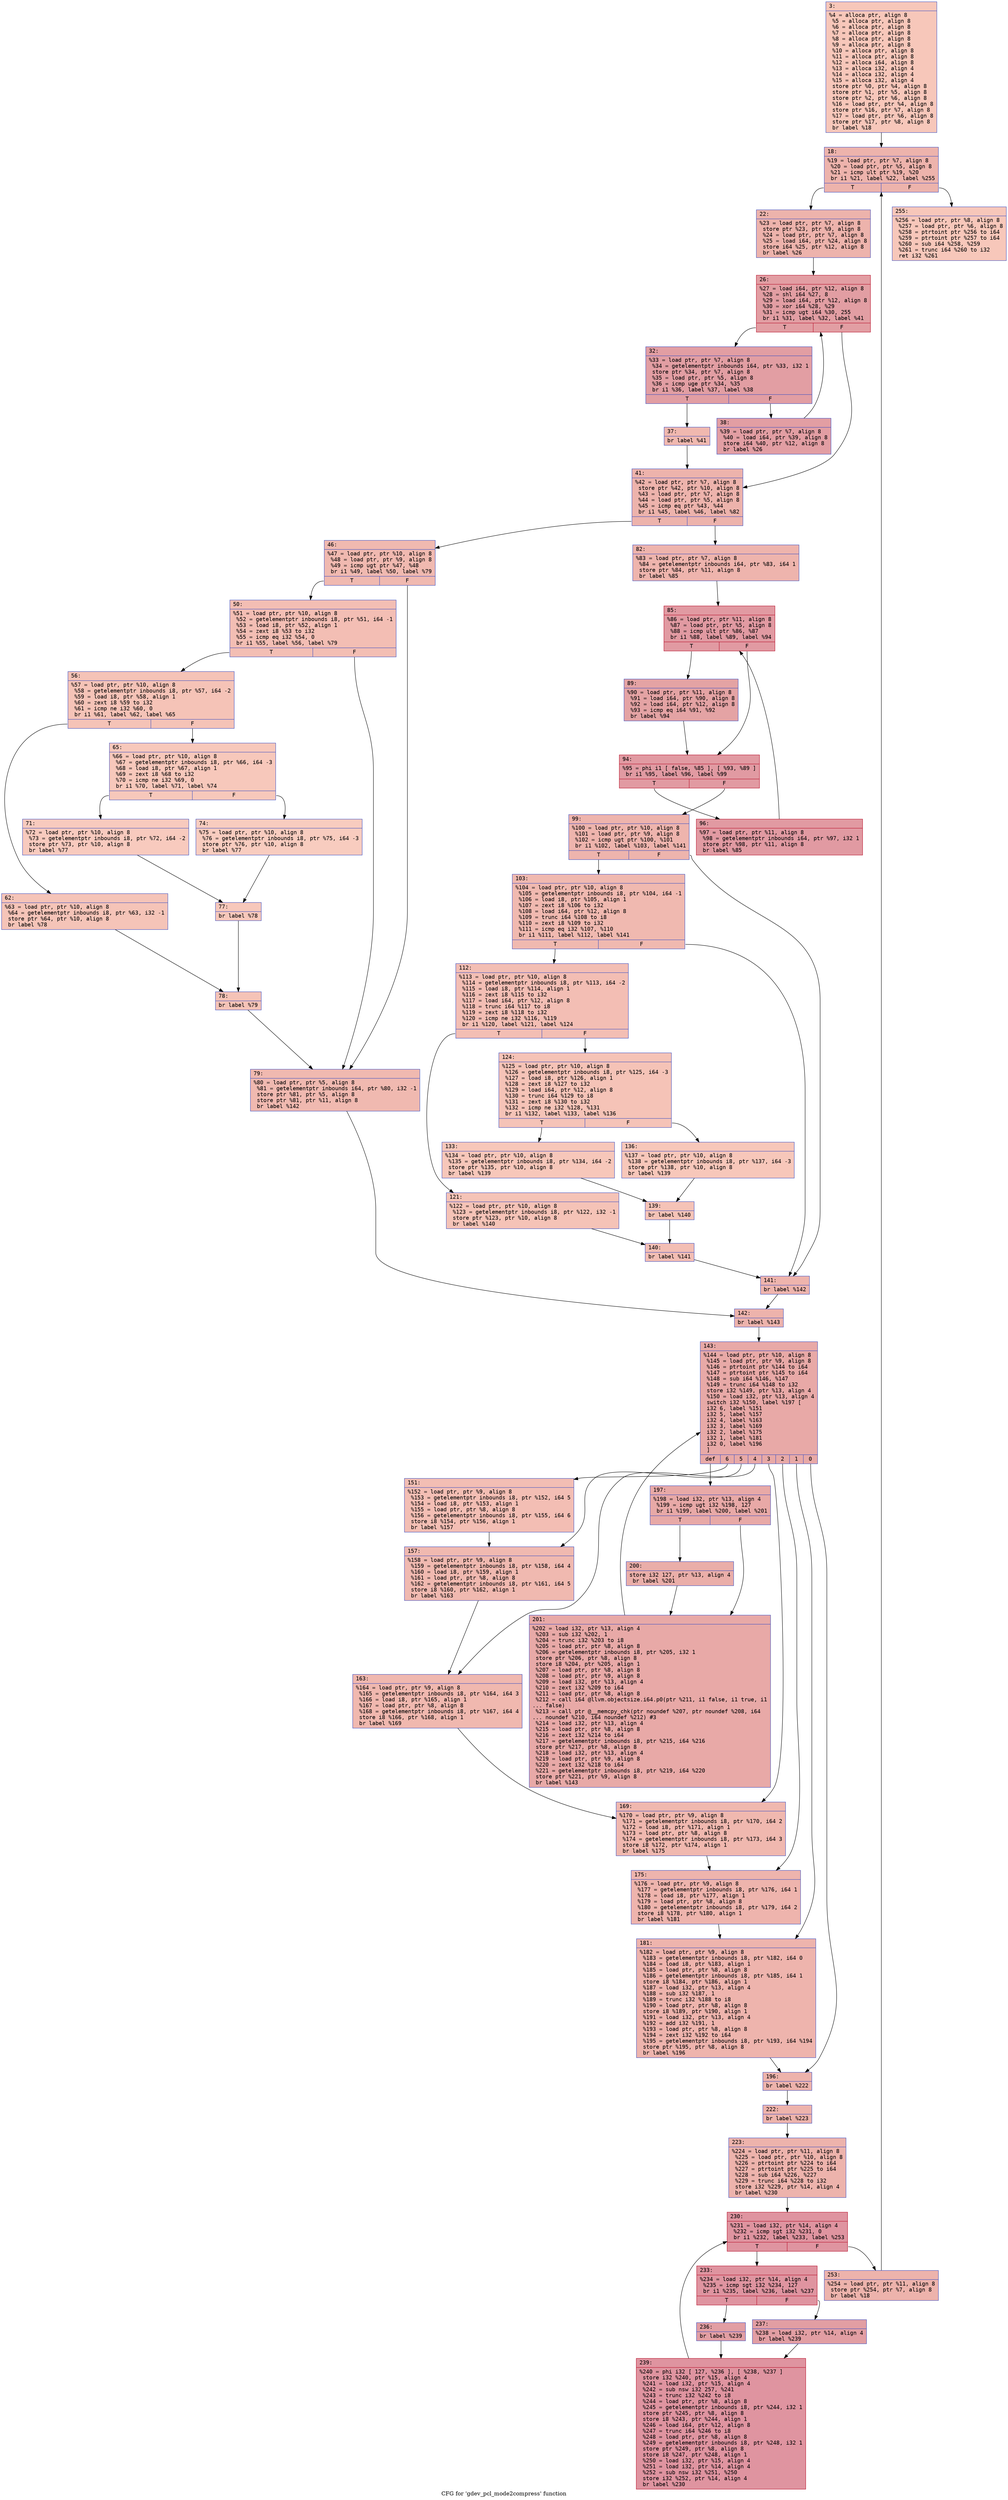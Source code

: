 digraph "CFG for 'gdev_pcl_mode2compress' function" {
	label="CFG for 'gdev_pcl_mode2compress' function";

	Node0x60000065e300 [shape=record,color="#3d50c3ff", style=filled, fillcolor="#ec7f6370" fontname="Courier",label="{3:\l|  %4 = alloca ptr, align 8\l  %5 = alloca ptr, align 8\l  %6 = alloca ptr, align 8\l  %7 = alloca ptr, align 8\l  %8 = alloca ptr, align 8\l  %9 = alloca ptr, align 8\l  %10 = alloca ptr, align 8\l  %11 = alloca ptr, align 8\l  %12 = alloca i64, align 8\l  %13 = alloca i32, align 4\l  %14 = alloca i32, align 4\l  %15 = alloca i32, align 4\l  store ptr %0, ptr %4, align 8\l  store ptr %1, ptr %5, align 8\l  store ptr %2, ptr %6, align 8\l  %16 = load ptr, ptr %4, align 8\l  store ptr %16, ptr %7, align 8\l  %17 = load ptr, ptr %6, align 8\l  store ptr %17, ptr %8, align 8\l  br label %18\l}"];
	Node0x60000065e300 -> Node0x60000065e350[tooltip="3 -> 18\nProbability 100.00%" ];
	Node0x60000065e350 [shape=record,color="#3d50c3ff", style=filled, fillcolor="#d6524470" fontname="Courier",label="{18:\l|  %19 = load ptr, ptr %7, align 8\l  %20 = load ptr, ptr %5, align 8\l  %21 = icmp ult ptr %19, %20\l  br i1 %21, label %22, label %255\l|{<s0>T|<s1>F}}"];
	Node0x60000065e350:s0 -> Node0x60000065e3a0[tooltip="18 -> 22\nProbability 96.88%" ];
	Node0x60000065e350:s1 -> Node0x60000065f390[tooltip="18 -> 255\nProbability 3.12%" ];
	Node0x60000065e3a0 [shape=record,color="#3d50c3ff", style=filled, fillcolor="#d6524470" fontname="Courier",label="{22:\l|  %23 = load ptr, ptr %7, align 8\l  store ptr %23, ptr %9, align 8\l  %24 = load ptr, ptr %7, align 8\l  %25 = load i64, ptr %24, align 8\l  store i64 %25, ptr %12, align 8\l  br label %26\l}"];
	Node0x60000065e3a0 -> Node0x60000065e3f0[tooltip="22 -> 26\nProbability 100.00%" ];
	Node0x60000065e3f0 [shape=record,color="#b70d28ff", style=filled, fillcolor="#be242e70" fontname="Courier",label="{26:\l|  %27 = load i64, ptr %12, align 8\l  %28 = shl i64 %27, 8\l  %29 = load i64, ptr %12, align 8\l  %30 = xor i64 %28, %29\l  %31 = icmp ugt i64 %30, 255\l  br i1 %31, label %32, label %41\l|{<s0>T|<s1>F}}"];
	Node0x60000065e3f0:s0 -> Node0x60000065e440[tooltip="26 -> 32\nProbability 96.88%" ];
	Node0x60000065e3f0:s1 -> Node0x60000065e530[tooltip="26 -> 41\nProbability 3.12%" ];
	Node0x60000065e440 [shape=record,color="#3d50c3ff", style=filled, fillcolor="#be242e70" fontname="Courier",label="{32:\l|  %33 = load ptr, ptr %7, align 8\l  %34 = getelementptr inbounds i64, ptr %33, i32 1\l  store ptr %34, ptr %7, align 8\l  %35 = load ptr, ptr %5, align 8\l  %36 = icmp uge ptr %34, %35\l  br i1 %36, label %37, label %38\l|{<s0>T|<s1>F}}"];
	Node0x60000065e440:s0 -> Node0x60000065e490[tooltip="32 -> 37\nProbability 3.12%" ];
	Node0x60000065e440:s1 -> Node0x60000065e4e0[tooltip="32 -> 38\nProbability 96.88%" ];
	Node0x60000065e490 [shape=record,color="#3d50c3ff", style=filled, fillcolor="#dc5d4a70" fontname="Courier",label="{37:\l|  br label %41\l}"];
	Node0x60000065e490 -> Node0x60000065e530[tooltip="37 -> 41\nProbability 100.00%" ];
	Node0x60000065e4e0 [shape=record,color="#3d50c3ff", style=filled, fillcolor="#be242e70" fontname="Courier",label="{38:\l|  %39 = load ptr, ptr %7, align 8\l  %40 = load i64, ptr %39, align 8\l  store i64 %40, ptr %12, align 8\l  br label %26\l}"];
	Node0x60000065e4e0 -> Node0x60000065e3f0[tooltip="38 -> 26\nProbability 100.00%" ];
	Node0x60000065e530 [shape=record,color="#3d50c3ff", style=filled, fillcolor="#d6524470" fontname="Courier",label="{41:\l|  %42 = load ptr, ptr %7, align 8\l  store ptr %42, ptr %10, align 8\l  %43 = load ptr, ptr %7, align 8\l  %44 = load ptr, ptr %5, align 8\l  %45 = icmp eq ptr %43, %44\l  br i1 %45, label %46, label %82\l|{<s0>T|<s1>F}}"];
	Node0x60000065e530:s0 -> Node0x60000065e580[tooltip="41 -> 46\nProbability 37.50%" ];
	Node0x60000065e530:s1 -> Node0x60000065e8a0[tooltip="41 -> 82\nProbability 62.50%" ];
	Node0x60000065e580 [shape=record,color="#3d50c3ff", style=filled, fillcolor="#de614d70" fontname="Courier",label="{46:\l|  %47 = load ptr, ptr %10, align 8\l  %48 = load ptr, ptr %9, align 8\l  %49 = icmp ugt ptr %47, %48\l  br i1 %49, label %50, label %79\l|{<s0>T|<s1>F}}"];
	Node0x60000065e580:s0 -> Node0x60000065e5d0[tooltip="46 -> 50\nProbability 50.00%" ];
	Node0x60000065e580:s1 -> Node0x60000065e850[tooltip="46 -> 79\nProbability 50.00%" ];
	Node0x60000065e5d0 [shape=record,color="#3d50c3ff", style=filled, fillcolor="#e36c5570" fontname="Courier",label="{50:\l|  %51 = load ptr, ptr %10, align 8\l  %52 = getelementptr inbounds i8, ptr %51, i64 -1\l  %53 = load i8, ptr %52, align 1\l  %54 = zext i8 %53 to i32\l  %55 = icmp eq i32 %54, 0\l  br i1 %55, label %56, label %79\l|{<s0>T|<s1>F}}"];
	Node0x60000065e5d0:s0 -> Node0x60000065e620[tooltip="50 -> 56\nProbability 37.50%" ];
	Node0x60000065e5d0:s1 -> Node0x60000065e850[tooltip="50 -> 79\nProbability 62.50%" ];
	Node0x60000065e620 [shape=record,color="#3d50c3ff", style=filled, fillcolor="#e8765c70" fontname="Courier",label="{56:\l|  %57 = load ptr, ptr %10, align 8\l  %58 = getelementptr inbounds i8, ptr %57, i64 -2\l  %59 = load i8, ptr %58, align 1\l  %60 = zext i8 %59 to i32\l  %61 = icmp ne i32 %60, 0\l  br i1 %61, label %62, label %65\l|{<s0>T|<s1>F}}"];
	Node0x60000065e620:s0 -> Node0x60000065e670[tooltip="56 -> 62\nProbability 62.50%" ];
	Node0x60000065e620:s1 -> Node0x60000065e6c0[tooltip="56 -> 65\nProbability 37.50%" ];
	Node0x60000065e670 [shape=record,color="#3d50c3ff", style=filled, fillcolor="#e97a5f70" fontname="Courier",label="{62:\l|  %63 = load ptr, ptr %10, align 8\l  %64 = getelementptr inbounds i8, ptr %63, i32 -1\l  store ptr %64, ptr %10, align 8\l  br label %78\l}"];
	Node0x60000065e670 -> Node0x60000065e800[tooltip="62 -> 78\nProbability 100.00%" ];
	Node0x60000065e6c0 [shape=record,color="#3d50c3ff", style=filled, fillcolor="#ed836670" fontname="Courier",label="{65:\l|  %66 = load ptr, ptr %10, align 8\l  %67 = getelementptr inbounds i8, ptr %66, i64 -3\l  %68 = load i8, ptr %67, align 1\l  %69 = zext i8 %68 to i32\l  %70 = icmp ne i32 %69, 0\l  br i1 %70, label %71, label %74\l|{<s0>T|<s1>F}}"];
	Node0x60000065e6c0:s0 -> Node0x60000065e710[tooltip="65 -> 71\nProbability 62.50%" ];
	Node0x60000065e6c0:s1 -> Node0x60000065e760[tooltip="65 -> 74\nProbability 37.50%" ];
	Node0x60000065e710 [shape=record,color="#3d50c3ff", style=filled, fillcolor="#ef886b70" fontname="Courier",label="{71:\l|  %72 = load ptr, ptr %10, align 8\l  %73 = getelementptr inbounds i8, ptr %72, i64 -2\l  store ptr %73, ptr %10, align 8\l  br label %77\l}"];
	Node0x60000065e710 -> Node0x60000065e7b0[tooltip="71 -> 77\nProbability 100.00%" ];
	Node0x60000065e760 [shape=record,color="#3d50c3ff", style=filled, fillcolor="#f08b6e70" fontname="Courier",label="{74:\l|  %75 = load ptr, ptr %10, align 8\l  %76 = getelementptr inbounds i8, ptr %75, i64 -3\l  store ptr %76, ptr %10, align 8\l  br label %77\l}"];
	Node0x60000065e760 -> Node0x60000065e7b0[tooltip="74 -> 77\nProbability 100.00%" ];
	Node0x60000065e7b0 [shape=record,color="#3d50c3ff", style=filled, fillcolor="#ed836670" fontname="Courier",label="{77:\l|  br label %78\l}"];
	Node0x60000065e7b0 -> Node0x60000065e800[tooltip="77 -> 78\nProbability 100.00%" ];
	Node0x60000065e800 [shape=record,color="#3d50c3ff", style=filled, fillcolor="#e8765c70" fontname="Courier",label="{78:\l|  br label %79\l}"];
	Node0x60000065e800 -> Node0x60000065e850[tooltip="78 -> 79\nProbability 100.00%" ];
	Node0x60000065e850 [shape=record,color="#3d50c3ff", style=filled, fillcolor="#de614d70" fontname="Courier",label="{79:\l|  %80 = load ptr, ptr %5, align 8\l  %81 = getelementptr inbounds i64, ptr %80, i32 -1\l  store ptr %81, ptr %5, align 8\l  store ptr %81, ptr %11, align 8\l  br label %142\l}"];
	Node0x60000065e850 -> Node0x60000065ed50[tooltip="79 -> 142\nProbability 100.00%" ];
	Node0x60000065e8a0 [shape=record,color="#3d50c3ff", style=filled, fillcolor="#d8564670" fontname="Courier",label="{82:\l|  %83 = load ptr, ptr %7, align 8\l  %84 = getelementptr inbounds i64, ptr %83, i64 1\l  store ptr %84, ptr %11, align 8\l  br label %85\l}"];
	Node0x60000065e8a0 -> Node0x60000065e8f0[tooltip="82 -> 85\nProbability 100.00%" ];
	Node0x60000065e8f0 [shape=record,color="#b70d28ff", style=filled, fillcolor="#bb1b2c70" fontname="Courier",label="{85:\l|  %86 = load ptr, ptr %11, align 8\l  %87 = load ptr, ptr %5, align 8\l  %88 = icmp ult ptr %86, %87\l  br i1 %88, label %89, label %94\l|{<s0>T|<s1>F}}"];
	Node0x60000065e8f0:s0 -> Node0x60000065e940[tooltip="85 -> 89\nProbability 50.00%" ];
	Node0x60000065e8f0:s1 -> Node0x60000065e990[tooltip="85 -> 94\nProbability 50.00%" ];
	Node0x60000065e940 [shape=record,color="#3d50c3ff", style=filled, fillcolor="#c32e3170" fontname="Courier",label="{89:\l|  %90 = load ptr, ptr %11, align 8\l  %91 = load i64, ptr %90, align 8\l  %92 = load i64, ptr %12, align 8\l  %93 = icmp eq i64 %91, %92\l  br label %94\l}"];
	Node0x60000065e940 -> Node0x60000065e990[tooltip="89 -> 94\nProbability 100.00%" ];
	Node0x60000065e990 [shape=record,color="#b70d28ff", style=filled, fillcolor="#bb1b2c70" fontname="Courier",label="{94:\l|  %95 = phi i1 [ false, %85 ], [ %93, %89 ]\l  br i1 %95, label %96, label %99\l|{<s0>T|<s1>F}}"];
	Node0x60000065e990:s0 -> Node0x60000065e9e0[tooltip="94 -> 96\nProbability 96.88%" ];
	Node0x60000065e990:s1 -> Node0x60000065ea30[tooltip="94 -> 99\nProbability 3.12%" ];
	Node0x60000065e9e0 [shape=record,color="#b70d28ff", style=filled, fillcolor="#bb1b2c70" fontname="Courier",label="{96:\l|  %97 = load ptr, ptr %11, align 8\l  %98 = getelementptr inbounds i64, ptr %97, i32 1\l  store ptr %98, ptr %11, align 8\l  br label %85\l}"];
	Node0x60000065e9e0 -> Node0x60000065e8f0[tooltip="96 -> 85\nProbability 100.00%" ];
	Node0x60000065ea30 [shape=record,color="#3d50c3ff", style=filled, fillcolor="#d8564670" fontname="Courier",label="{99:\l|  %100 = load ptr, ptr %10, align 8\l  %101 = load ptr, ptr %9, align 8\l  %102 = icmp ugt ptr %100, %101\l  br i1 %102, label %103, label %141\l|{<s0>T|<s1>F}}"];
	Node0x60000065ea30:s0 -> Node0x60000065ea80[tooltip="99 -> 103\nProbability 50.00%" ];
	Node0x60000065ea30:s1 -> Node0x60000065ed00[tooltip="99 -> 141\nProbability 50.00%" ];
	Node0x60000065ea80 [shape=record,color="#3d50c3ff", style=filled, fillcolor="#de614d70" fontname="Courier",label="{103:\l|  %104 = load ptr, ptr %10, align 8\l  %105 = getelementptr inbounds i8, ptr %104, i64 -1\l  %106 = load i8, ptr %105, align 1\l  %107 = zext i8 %106 to i32\l  %108 = load i64, ptr %12, align 8\l  %109 = trunc i64 %108 to i8\l  %110 = zext i8 %109 to i32\l  %111 = icmp eq i32 %107, %110\l  br i1 %111, label %112, label %141\l|{<s0>T|<s1>F}}"];
	Node0x60000065ea80:s0 -> Node0x60000065ead0[tooltip="103 -> 112\nProbability 50.00%" ];
	Node0x60000065ea80:s1 -> Node0x60000065ed00[tooltip="103 -> 141\nProbability 50.00%" ];
	Node0x60000065ead0 [shape=record,color="#3d50c3ff", style=filled, fillcolor="#e36c5570" fontname="Courier",label="{112:\l|  %113 = load ptr, ptr %10, align 8\l  %114 = getelementptr inbounds i8, ptr %113, i64 -2\l  %115 = load i8, ptr %114, align 1\l  %116 = zext i8 %115 to i32\l  %117 = load i64, ptr %12, align 8\l  %118 = trunc i64 %117 to i8\l  %119 = zext i8 %118 to i32\l  %120 = icmp ne i32 %116, %119\l  br i1 %120, label %121, label %124\l|{<s0>T|<s1>F}}"];
	Node0x60000065ead0:s0 -> Node0x60000065eb20[tooltip="112 -> 121\nProbability 50.00%" ];
	Node0x60000065ead0:s1 -> Node0x60000065eb70[tooltip="112 -> 124\nProbability 50.00%" ];
	Node0x60000065eb20 [shape=record,color="#3d50c3ff", style=filled, fillcolor="#e8765c70" fontname="Courier",label="{121:\l|  %122 = load ptr, ptr %10, align 8\l  %123 = getelementptr inbounds i8, ptr %122, i32 -1\l  store ptr %123, ptr %10, align 8\l  br label %140\l}"];
	Node0x60000065eb20 -> Node0x60000065ecb0[tooltip="121 -> 140\nProbability 100.00%" ];
	Node0x60000065eb70 [shape=record,color="#3d50c3ff", style=filled, fillcolor="#e8765c70" fontname="Courier",label="{124:\l|  %125 = load ptr, ptr %10, align 8\l  %126 = getelementptr inbounds i8, ptr %125, i64 -3\l  %127 = load i8, ptr %126, align 1\l  %128 = zext i8 %127 to i32\l  %129 = load i64, ptr %12, align 8\l  %130 = trunc i64 %129 to i8\l  %131 = zext i8 %130 to i32\l  %132 = icmp ne i32 %128, %131\l  br i1 %132, label %133, label %136\l|{<s0>T|<s1>F}}"];
	Node0x60000065eb70:s0 -> Node0x60000065ebc0[tooltip="124 -> 133\nProbability 50.00%" ];
	Node0x60000065eb70:s1 -> Node0x60000065ec10[tooltip="124 -> 136\nProbability 50.00%" ];
	Node0x60000065ebc0 [shape=record,color="#3d50c3ff", style=filled, fillcolor="#ec7f6370" fontname="Courier",label="{133:\l|  %134 = load ptr, ptr %10, align 8\l  %135 = getelementptr inbounds i8, ptr %134, i64 -2\l  store ptr %135, ptr %10, align 8\l  br label %139\l}"];
	Node0x60000065ebc0 -> Node0x60000065ec60[tooltip="133 -> 139\nProbability 100.00%" ];
	Node0x60000065ec10 [shape=record,color="#3d50c3ff", style=filled, fillcolor="#ec7f6370" fontname="Courier",label="{136:\l|  %137 = load ptr, ptr %10, align 8\l  %138 = getelementptr inbounds i8, ptr %137, i64 -3\l  store ptr %138, ptr %10, align 8\l  br label %139\l}"];
	Node0x60000065ec10 -> Node0x60000065ec60[tooltip="136 -> 139\nProbability 100.00%" ];
	Node0x60000065ec60 [shape=record,color="#3d50c3ff", style=filled, fillcolor="#e8765c70" fontname="Courier",label="{139:\l|  br label %140\l}"];
	Node0x60000065ec60 -> Node0x60000065ecb0[tooltip="139 -> 140\nProbability 100.00%" ];
	Node0x60000065ecb0 [shape=record,color="#3d50c3ff", style=filled, fillcolor="#e36c5570" fontname="Courier",label="{140:\l|  br label %141\l}"];
	Node0x60000065ecb0 -> Node0x60000065ed00[tooltip="140 -> 141\nProbability 100.00%" ];
	Node0x60000065ed00 [shape=record,color="#3d50c3ff", style=filled, fillcolor="#d8564670" fontname="Courier",label="{141:\l|  br label %142\l}"];
	Node0x60000065ed00 -> Node0x60000065ed50[tooltip="141 -> 142\nProbability 100.00%" ];
	Node0x60000065ed50 [shape=record,color="#3d50c3ff", style=filled, fillcolor="#d6524470" fontname="Courier",label="{142:\l|  br label %143\l}"];
	Node0x60000065ed50 -> Node0x60000065eda0[tooltip="142 -> 143\nProbability 100.00%" ];
	Node0x60000065eda0 [shape=record,color="#3d50c3ff", style=filled, fillcolor="#ca3b3770" fontname="Courier",label="{143:\l|  %144 = load ptr, ptr %10, align 8\l  %145 = load ptr, ptr %9, align 8\l  %146 = ptrtoint ptr %144 to i64\l  %147 = ptrtoint ptr %145 to i64\l  %148 = sub i64 %146, %147\l  %149 = trunc i64 %148 to i32\l  store i32 %149, ptr %13, align 4\l  %150 = load i32, ptr %13, align 4\l  switch i32 %150, label %197 [\l    i32 6, label %151\l    i32 5, label %157\l    i32 4, label %163\l    i32 3, label %169\l    i32 2, label %175\l    i32 1, label %181\l    i32 0, label %196\l  ]\l|{<s0>def|<s1>6|<s2>5|<s3>4|<s4>3|<s5>2|<s6>1|<s7>0}}"];
	Node0x60000065eda0:s0 -> Node0x60000065f020[tooltip="143 -> 197\nProbability 81.58%" ];
	Node0x60000065eda0:s1 -> Node0x60000065edf0[tooltip="143 -> 151\nProbability 2.63%" ];
	Node0x60000065eda0:s2 -> Node0x60000065ee40[tooltip="143 -> 157\nProbability 2.63%" ];
	Node0x60000065eda0:s3 -> Node0x60000065ee90[tooltip="143 -> 163\nProbability 2.63%" ];
	Node0x60000065eda0:s4 -> Node0x60000065eee0[tooltip="143 -> 169\nProbability 2.63%" ];
	Node0x60000065eda0:s5 -> Node0x60000065ef30[tooltip="143 -> 175\nProbability 2.63%" ];
	Node0x60000065eda0:s6 -> Node0x60000065ef80[tooltip="143 -> 181\nProbability 2.63%" ];
	Node0x60000065eda0:s7 -> Node0x60000065efd0[tooltip="143 -> 196\nProbability 2.63%" ];
	Node0x60000065edf0 [shape=record,color="#3d50c3ff", style=filled, fillcolor="#e36c5570" fontname="Courier",label="{151:\l|  %152 = load ptr, ptr %9, align 8\l  %153 = getelementptr inbounds i8, ptr %152, i64 5\l  %154 = load i8, ptr %153, align 1\l  %155 = load ptr, ptr %8, align 8\l  %156 = getelementptr inbounds i8, ptr %155, i64 6\l  store i8 %154, ptr %156, align 1\l  br label %157\l}"];
	Node0x60000065edf0 -> Node0x60000065ee40[tooltip="151 -> 157\nProbability 100.00%" ];
	Node0x60000065ee40 [shape=record,color="#3d50c3ff", style=filled, fillcolor="#de614d70" fontname="Courier",label="{157:\l|  %158 = load ptr, ptr %9, align 8\l  %159 = getelementptr inbounds i8, ptr %158, i64 4\l  %160 = load i8, ptr %159, align 1\l  %161 = load ptr, ptr %8, align 8\l  %162 = getelementptr inbounds i8, ptr %161, i64 5\l  store i8 %160, ptr %162, align 1\l  br label %163\l}"];
	Node0x60000065ee40 -> Node0x60000065ee90[tooltip="157 -> 163\nProbability 100.00%" ];
	Node0x60000065ee90 [shape=record,color="#3d50c3ff", style=filled, fillcolor="#dc5d4a70" fontname="Courier",label="{163:\l|  %164 = load ptr, ptr %9, align 8\l  %165 = getelementptr inbounds i8, ptr %164, i64 3\l  %166 = load i8, ptr %165, align 1\l  %167 = load ptr, ptr %8, align 8\l  %168 = getelementptr inbounds i8, ptr %167, i64 4\l  store i8 %166, ptr %168, align 1\l  br label %169\l}"];
	Node0x60000065ee90 -> Node0x60000065eee0[tooltip="163 -> 169\nProbability 100.00%" ];
	Node0x60000065eee0 [shape=record,color="#3d50c3ff", style=filled, fillcolor="#dc5d4a70" fontname="Courier",label="{169:\l|  %170 = load ptr, ptr %9, align 8\l  %171 = getelementptr inbounds i8, ptr %170, i64 2\l  %172 = load i8, ptr %171, align 1\l  %173 = load ptr, ptr %8, align 8\l  %174 = getelementptr inbounds i8, ptr %173, i64 3\l  store i8 %172, ptr %174, align 1\l  br label %175\l}"];
	Node0x60000065eee0 -> Node0x60000065ef30[tooltip="169 -> 175\nProbability 100.00%" ];
	Node0x60000065ef30 [shape=record,color="#3d50c3ff", style=filled, fillcolor="#d8564670" fontname="Courier",label="{175:\l|  %176 = load ptr, ptr %9, align 8\l  %177 = getelementptr inbounds i8, ptr %176, i64 1\l  %178 = load i8, ptr %177, align 1\l  %179 = load ptr, ptr %8, align 8\l  %180 = getelementptr inbounds i8, ptr %179, i64 2\l  store i8 %178, ptr %180, align 1\l  br label %181\l}"];
	Node0x60000065ef30 -> Node0x60000065ef80[tooltip="175 -> 181\nProbability 100.00%" ];
	Node0x60000065ef80 [shape=record,color="#3d50c3ff", style=filled, fillcolor="#d8564670" fontname="Courier",label="{181:\l|  %182 = load ptr, ptr %9, align 8\l  %183 = getelementptr inbounds i8, ptr %182, i64 0\l  %184 = load i8, ptr %183, align 1\l  %185 = load ptr, ptr %8, align 8\l  %186 = getelementptr inbounds i8, ptr %185, i64 1\l  store i8 %184, ptr %186, align 1\l  %187 = load i32, ptr %13, align 4\l  %188 = sub i32 %187, 1\l  %189 = trunc i32 %188 to i8\l  %190 = load ptr, ptr %8, align 8\l  store i8 %189, ptr %190, align 1\l  %191 = load i32, ptr %13, align 4\l  %192 = add i32 %191, 1\l  %193 = load ptr, ptr %8, align 8\l  %194 = zext i32 %192 to i64\l  %195 = getelementptr inbounds i8, ptr %193, i64 %194\l  store ptr %195, ptr %8, align 8\l  br label %196\l}"];
	Node0x60000065ef80 -> Node0x60000065efd0[tooltip="181 -> 196\nProbability 100.00%" ];
	Node0x60000065efd0 [shape=record,color="#3d50c3ff", style=filled, fillcolor="#d6524470" fontname="Courier",label="{196:\l|  br label %222\l}"];
	Node0x60000065efd0 -> Node0x60000065f110[tooltip="196 -> 222\nProbability 100.00%" ];
	Node0x60000065f020 [shape=record,color="#3d50c3ff", style=filled, fillcolor="#ca3b3770" fontname="Courier",label="{197:\l|  %198 = load i32, ptr %13, align 4\l  %199 = icmp ugt i32 %198, 127\l  br i1 %199, label %200, label %201\l|{<s0>T|<s1>F}}"];
	Node0x60000065f020:s0 -> Node0x60000065f070[tooltip="197 -> 200\nProbability 50.00%" ];
	Node0x60000065f020:s1 -> Node0x60000065f0c0[tooltip="197 -> 201\nProbability 50.00%" ];
	Node0x60000065f070 [shape=record,color="#3d50c3ff", style=filled, fillcolor="#d0473d70" fontname="Courier",label="{200:\l|  store i32 127, ptr %13, align 4\l  br label %201\l}"];
	Node0x60000065f070 -> Node0x60000065f0c0[tooltip="200 -> 201\nProbability 100.00%" ];
	Node0x60000065f0c0 [shape=record,color="#3d50c3ff", style=filled, fillcolor="#ca3b3770" fontname="Courier",label="{201:\l|  %202 = load i32, ptr %13, align 4\l  %203 = sub i32 %202, 1\l  %204 = trunc i32 %203 to i8\l  %205 = load ptr, ptr %8, align 8\l  %206 = getelementptr inbounds i8, ptr %205, i32 1\l  store ptr %206, ptr %8, align 8\l  store i8 %204, ptr %205, align 1\l  %207 = load ptr, ptr %8, align 8\l  %208 = load ptr, ptr %9, align 8\l  %209 = load i32, ptr %13, align 4\l  %210 = zext i32 %209 to i64\l  %211 = load ptr, ptr %8, align 8\l  %212 = call i64 @llvm.objectsize.i64.p0(ptr %211, i1 false, i1 true, i1\l... false)\l  %213 = call ptr @__memcpy_chk(ptr noundef %207, ptr noundef %208, i64\l... noundef %210, i64 noundef %212) #3\l  %214 = load i32, ptr %13, align 4\l  %215 = load ptr, ptr %8, align 8\l  %216 = zext i32 %214 to i64\l  %217 = getelementptr inbounds i8, ptr %215, i64 %216\l  store ptr %217, ptr %8, align 8\l  %218 = load i32, ptr %13, align 4\l  %219 = load ptr, ptr %9, align 8\l  %220 = zext i32 %218 to i64\l  %221 = getelementptr inbounds i8, ptr %219, i64 %220\l  store ptr %221, ptr %9, align 8\l  br label %143\l}"];
	Node0x60000065f0c0 -> Node0x60000065eda0[tooltip="201 -> 143\nProbability 100.00%" ];
	Node0x60000065f110 [shape=record,color="#3d50c3ff", style=filled, fillcolor="#d6524470" fontname="Courier",label="{222:\l|  br label %223\l}"];
	Node0x60000065f110 -> Node0x60000065f160[tooltip="222 -> 223\nProbability 100.00%" ];
	Node0x60000065f160 [shape=record,color="#3d50c3ff", style=filled, fillcolor="#d6524470" fontname="Courier",label="{223:\l|  %224 = load ptr, ptr %11, align 8\l  %225 = load ptr, ptr %10, align 8\l  %226 = ptrtoint ptr %224 to i64\l  %227 = ptrtoint ptr %225 to i64\l  %228 = sub i64 %226, %227\l  %229 = trunc i64 %228 to i32\l  store i32 %229, ptr %14, align 4\l  br label %230\l}"];
	Node0x60000065f160 -> Node0x60000065f1b0[tooltip="223 -> 230\nProbability 100.00%" ];
	Node0x60000065f1b0 [shape=record,color="#b70d28ff", style=filled, fillcolor="#b70d2870" fontname="Courier",label="{230:\l|  %231 = load i32, ptr %14, align 4\l  %232 = icmp sgt i32 %231, 0\l  br i1 %232, label %233, label %253\l|{<s0>T|<s1>F}}"];
	Node0x60000065f1b0:s0 -> Node0x60000065f200[tooltip="230 -> 233\nProbability 96.88%" ];
	Node0x60000065f1b0:s1 -> Node0x60000065f340[tooltip="230 -> 253\nProbability 3.12%" ];
	Node0x60000065f200 [shape=record,color="#b70d28ff", style=filled, fillcolor="#b70d2870" fontname="Courier",label="{233:\l|  %234 = load i32, ptr %14, align 4\l  %235 = icmp sgt i32 %234, 127\l  br i1 %235, label %236, label %237\l|{<s0>T|<s1>F}}"];
	Node0x60000065f200:s0 -> Node0x60000065f250[tooltip="233 -> 236\nProbability 50.00%" ];
	Node0x60000065f200:s1 -> Node0x60000065f2a0[tooltip="233 -> 237\nProbability 50.00%" ];
	Node0x60000065f250 [shape=record,color="#3d50c3ff", style=filled, fillcolor="#be242e70" fontname="Courier",label="{236:\l|  br label %239\l}"];
	Node0x60000065f250 -> Node0x60000065f2f0[tooltip="236 -> 239\nProbability 100.00%" ];
	Node0x60000065f2a0 [shape=record,color="#3d50c3ff", style=filled, fillcolor="#be242e70" fontname="Courier",label="{237:\l|  %238 = load i32, ptr %14, align 4\l  br label %239\l}"];
	Node0x60000065f2a0 -> Node0x60000065f2f0[tooltip="237 -> 239\nProbability 100.00%" ];
	Node0x60000065f2f0 [shape=record,color="#b70d28ff", style=filled, fillcolor="#b70d2870" fontname="Courier",label="{239:\l|  %240 = phi i32 [ 127, %236 ], [ %238, %237 ]\l  store i32 %240, ptr %15, align 4\l  %241 = load i32, ptr %15, align 4\l  %242 = sub nsw i32 257, %241\l  %243 = trunc i32 %242 to i8\l  %244 = load ptr, ptr %8, align 8\l  %245 = getelementptr inbounds i8, ptr %244, i32 1\l  store ptr %245, ptr %8, align 8\l  store i8 %243, ptr %244, align 1\l  %246 = load i64, ptr %12, align 8\l  %247 = trunc i64 %246 to i8\l  %248 = load ptr, ptr %8, align 8\l  %249 = getelementptr inbounds i8, ptr %248, i32 1\l  store ptr %249, ptr %8, align 8\l  store i8 %247, ptr %248, align 1\l  %250 = load i32, ptr %15, align 4\l  %251 = load i32, ptr %14, align 4\l  %252 = sub nsw i32 %251, %250\l  store i32 %252, ptr %14, align 4\l  br label %230\l}"];
	Node0x60000065f2f0 -> Node0x60000065f1b0[tooltip="239 -> 230\nProbability 100.00%" ];
	Node0x60000065f340 [shape=record,color="#3d50c3ff", style=filled, fillcolor="#d6524470" fontname="Courier",label="{253:\l|  %254 = load ptr, ptr %11, align 8\l  store ptr %254, ptr %7, align 8\l  br label %18\l}"];
	Node0x60000065f340 -> Node0x60000065e350[tooltip="253 -> 18\nProbability 100.00%" ];
	Node0x60000065f390 [shape=record,color="#3d50c3ff", style=filled, fillcolor="#ec7f6370" fontname="Courier",label="{255:\l|  %256 = load ptr, ptr %8, align 8\l  %257 = load ptr, ptr %6, align 8\l  %258 = ptrtoint ptr %256 to i64\l  %259 = ptrtoint ptr %257 to i64\l  %260 = sub i64 %258, %259\l  %261 = trunc i64 %260 to i32\l  ret i32 %261\l}"];
}
